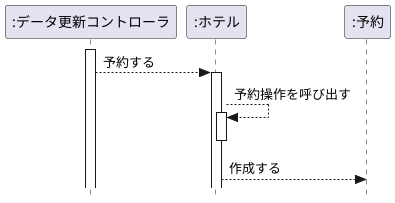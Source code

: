 @startuml 課題4-3
hide footbox
skinparam style strictuml /' 厳密なUMLに準拠する'/
participant ":データ更新コントローラ" as controller
participant ":ホテル" as hotel
activate controller
controller --> hotel: 予約する
activate hotel
hotel --> hotel: 予約操作を呼び出す
activate hotel
deactivate hotel
hotel --> ":予約": 作成する
@enduml